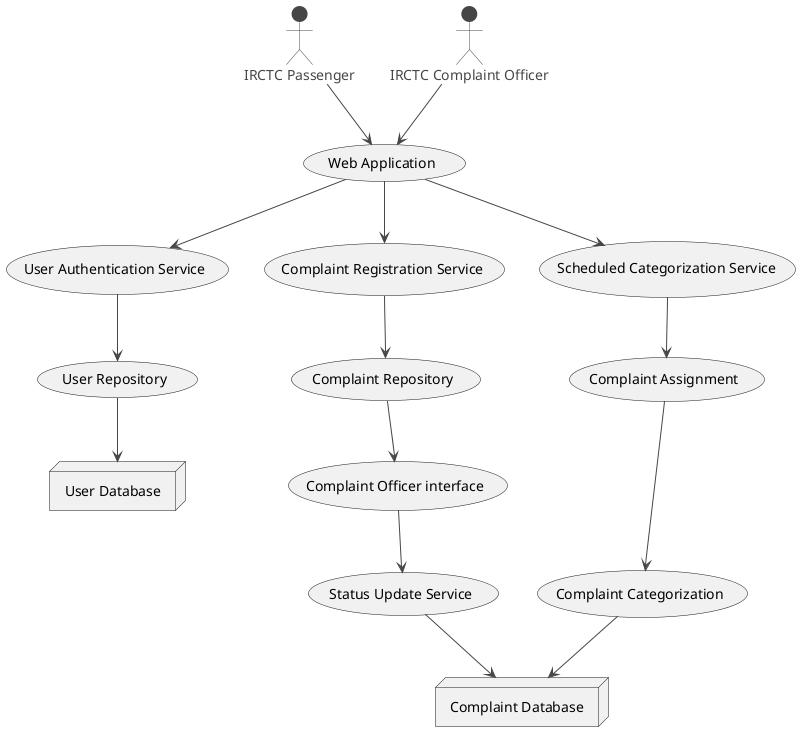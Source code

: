 @startuml
!theme vibrant

actor "IRCTC Passenger"
actor "IRCTC Complaint Officer"

"IRCTC Passenger" --> (Web Application)
"IRCTC Complaint Officer" --> (Web Application)

(Web Application) --> (User Authentication Service)
(Web Application) --> (Complaint Registration Service)

(User Authentication Service) --> (User Repository)
(Complaint Registration Service) --> (Complaint Repository)

(User Repository) --> "User Database"

node "User Database" {
}

(Complaint Repository) --> (Complaint Officer interface)
(Web Application) --> (Scheduled Categorization Service)


(Complaint Officer interface) --> (Status Update Service)
(Scheduled Categorization Service) --> (Complaint Assignment)

(Status Update Service) --> "Complaint Database"
(Complaint Assignment) --> (Complaint Categorization)
(Complaint Categorization) --> "Complaint Database"

node "Complaint Database" {
}

@enduml